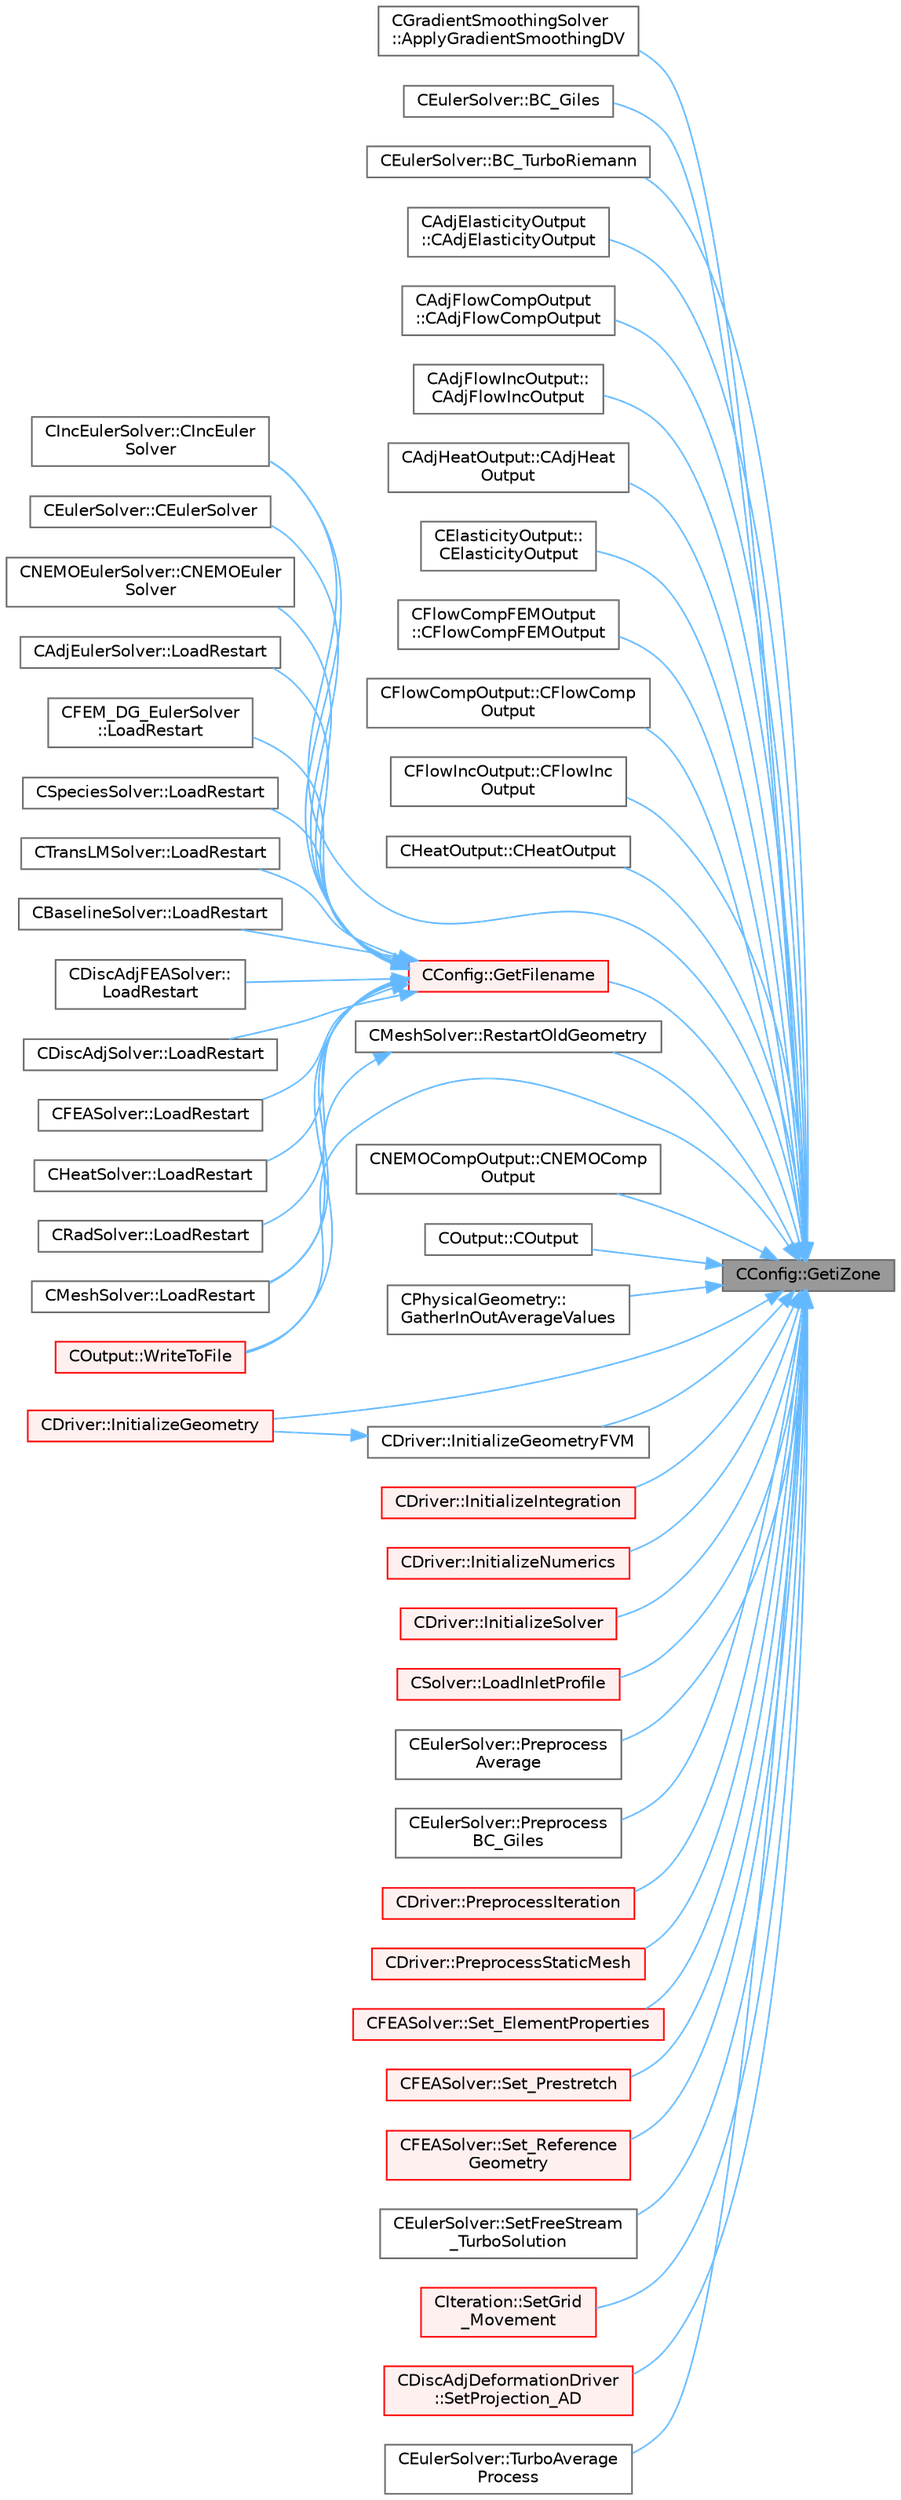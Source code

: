 digraph "CConfig::GetiZone"
{
 // LATEX_PDF_SIZE
  bgcolor="transparent";
  edge [fontname=Helvetica,fontsize=10,labelfontname=Helvetica,labelfontsize=10];
  node [fontname=Helvetica,fontsize=10,shape=box,height=0.2,width=0.4];
  rankdir="RL";
  Node1 [id="Node000001",label="CConfig::GetiZone",height=0.2,width=0.4,color="gray40", fillcolor="grey60", style="filled", fontcolor="black",tooltip="Provides the number of varaibles."];
  Node1 -> Node2 [id="edge1_Node000001_Node000002",dir="back",color="steelblue1",style="solid",tooltip=" "];
  Node2 [id="Node000002",label="CGradientSmoothingSolver\l::ApplyGradientSmoothingDV",height=0.2,width=0.4,color="grey40", fillcolor="white", style="filled",URL="$classCGradientSmoothingSolver.html#a443fb04934697664cd7defae114e6ef4",tooltip="All steps required for smoothing the whole system on DV level in an iterative way."];
  Node1 -> Node3 [id="edge2_Node000001_Node000003",dir="back",color="steelblue1",style="solid",tooltip=" "];
  Node3 [id="Node000003",label="CEulerSolver::BC_Giles",height=0.2,width=0.4,color="grey40", fillcolor="white", style="filled",URL="$classCEulerSolver.html#a40fad0a57e8dcba8a8f4d4fa8eab02f0",tooltip="Impose the boundary condition using characteristic recostruction."];
  Node1 -> Node4 [id="edge3_Node000001_Node000004",dir="back",color="steelblue1",style="solid",tooltip=" "];
  Node4 [id="Node000004",label="CEulerSolver::BC_TurboRiemann",height=0.2,width=0.4,color="grey40", fillcolor="white", style="filled",URL="$classCEulerSolver.html#a8e036f2dff1d945d814c93a74159a3cc",tooltip="Impose the boundary condition using characteristic recostruction."];
  Node1 -> Node5 [id="edge4_Node000001_Node000005",dir="back",color="steelblue1",style="solid",tooltip=" "];
  Node5 [id="Node000005",label="CAdjElasticityOutput\l::CAdjElasticityOutput",height=0.2,width=0.4,color="grey40", fillcolor="white", style="filled",URL="$classCAdjElasticityOutput.html#a3ea1b19eab6ce0037111ab27b6af6ca9",tooltip="Constructor of the class."];
  Node1 -> Node6 [id="edge5_Node000001_Node000006",dir="back",color="steelblue1",style="solid",tooltip=" "];
  Node6 [id="Node000006",label="CAdjFlowCompOutput\l::CAdjFlowCompOutput",height=0.2,width=0.4,color="grey40", fillcolor="white", style="filled",URL="$classCAdjFlowCompOutput.html#af5e46c78b25669a357b1b65c0a0d3edc",tooltip="Constructor of the class."];
  Node1 -> Node7 [id="edge6_Node000001_Node000007",dir="back",color="steelblue1",style="solid",tooltip=" "];
  Node7 [id="Node000007",label="CAdjFlowIncOutput::\lCAdjFlowIncOutput",height=0.2,width=0.4,color="grey40", fillcolor="white", style="filled",URL="$classCAdjFlowIncOutput.html#a115a0683a133a9f88344ee4255488385",tooltip="Constructor of the class."];
  Node1 -> Node8 [id="edge7_Node000001_Node000008",dir="back",color="steelblue1",style="solid",tooltip=" "];
  Node8 [id="Node000008",label="CAdjHeatOutput::CAdjHeat\lOutput",height=0.2,width=0.4,color="grey40", fillcolor="white", style="filled",URL="$classCAdjHeatOutput.html#abaaeac0d5c71cf641858d8dce48a40de",tooltip="Constructor of the class."];
  Node1 -> Node9 [id="edge8_Node000001_Node000009",dir="back",color="steelblue1",style="solid",tooltip=" "];
  Node9 [id="Node000009",label="CElasticityOutput::\lCElasticityOutput",height=0.2,width=0.4,color="grey40", fillcolor="white", style="filled",URL="$classCElasticityOutput.html#a58429bbda704388e3663f3787f2c66e6",tooltip="Constructor of the class."];
  Node1 -> Node10 [id="edge9_Node000001_Node000010",dir="back",color="steelblue1",style="solid",tooltip=" "];
  Node10 [id="Node000010",label="CFlowCompFEMOutput\l::CFlowCompFEMOutput",height=0.2,width=0.4,color="grey40", fillcolor="white", style="filled",URL="$classCFlowCompFEMOutput.html#a15892a5521b50ec593b55fddb1dfb9ae",tooltip="Constructor of the class."];
  Node1 -> Node11 [id="edge10_Node000001_Node000011",dir="back",color="steelblue1",style="solid",tooltip=" "];
  Node11 [id="Node000011",label="CFlowCompOutput::CFlowComp\lOutput",height=0.2,width=0.4,color="grey40", fillcolor="white", style="filled",URL="$classCFlowCompOutput.html#a6dcf56587ca17eb1fde020d9798b3cd3",tooltip="Constructor of the class."];
  Node1 -> Node12 [id="edge11_Node000001_Node000012",dir="back",color="steelblue1",style="solid",tooltip=" "];
  Node12 [id="Node000012",label="CFlowIncOutput::CFlowInc\lOutput",height=0.2,width=0.4,color="grey40", fillcolor="white", style="filled",URL="$classCFlowIncOutput.html#a6887162e4142b214c7be9bfe40a0d94b",tooltip="Constructor of the class."];
  Node1 -> Node13 [id="edge12_Node000001_Node000013",dir="back",color="steelblue1",style="solid",tooltip=" "];
  Node13 [id="Node000013",label="CHeatOutput::CHeatOutput",height=0.2,width=0.4,color="grey40", fillcolor="white", style="filled",URL="$classCHeatOutput.html#a765accb8479e84e246e53494de404e93",tooltip="Constructor of the class."];
  Node1 -> Node14 [id="edge13_Node000001_Node000014",dir="back",color="steelblue1",style="solid",tooltip=" "];
  Node14 [id="Node000014",label="CIncEulerSolver::CIncEuler\lSolver",height=0.2,width=0.4,color="grey40", fillcolor="white", style="filled",URL="$classCIncEulerSolver.html#a2a0c72c1d1d79e45c69da03e01f6281a",tooltip="Constructor of the class."];
  Node1 -> Node15 [id="edge14_Node000001_Node000015",dir="back",color="steelblue1",style="solid",tooltip=" "];
  Node15 [id="Node000015",label="CNEMOCompOutput::CNEMOComp\lOutput",height=0.2,width=0.4,color="grey40", fillcolor="white", style="filled",URL="$classCNEMOCompOutput.html#aaba29cfe76ac412a31d6109cfce1181e",tooltip="Constructor of the class."];
  Node1 -> Node16 [id="edge15_Node000001_Node000016",dir="back",color="steelblue1",style="solid",tooltip=" "];
  Node16 [id="Node000016",label="COutput::COutput",height=0.2,width=0.4,color="grey40", fillcolor="white", style="filled",URL="$classCOutput.html#aaa7c40fcaab595257d7809cd4bec617b",tooltip="Constructor of the class."];
  Node1 -> Node17 [id="edge16_Node000001_Node000017",dir="back",color="steelblue1",style="solid",tooltip=" "];
  Node17 [id="Node000017",label="CPhysicalGeometry::\lGatherInOutAverageValues",height=0.2,width=0.4,color="grey40", fillcolor="white", style="filled",URL="$classCPhysicalGeometry.html#af64e3443a9381960d56065bd61802ab3",tooltip="Set turbo boundary vertex."];
  Node1 -> Node18 [id="edge17_Node000001_Node000018",dir="back",color="steelblue1",style="solid",tooltip=" "];
  Node18 [id="Node000018",label="CConfig::GetFilename",height=0.2,width=0.4,color="red", fillcolor="#FFF0F0", style="filled",URL="$classCConfig.html#af7c4169d5b73657a9a3ea94b54931f91",tooltip="Add any numbers necessary to the filename (iteration number, zone ID ...)"];
  Node18 -> Node19 [id="edge18_Node000018_Node000019",dir="back",color="steelblue1",style="solid",tooltip=" "];
  Node19 [id="Node000019",label="CEulerSolver::CEulerSolver",height=0.2,width=0.4,color="grey40", fillcolor="white", style="filled",URL="$classCEulerSolver.html#acb987947b2e76a9900605cb5fee72460",tooltip="Main constructor of this class."];
  Node18 -> Node14 [id="edge19_Node000018_Node000014",dir="back",color="steelblue1",style="solid",tooltip=" "];
  Node18 -> Node20 [id="edge20_Node000018_Node000020",dir="back",color="steelblue1",style="solid",tooltip=" "];
  Node20 [id="Node000020",label="CNEMOEulerSolver::CNEMOEuler\lSolver",height=0.2,width=0.4,color="grey40", fillcolor="white", style="filled",URL="$classCNEMOEulerSolver.html#a192d56e184ee19ad0b0dd3282b74f1e6",tooltip="Contructor of the class."];
  Node18 -> Node21 [id="edge21_Node000018_Node000021",dir="back",color="steelblue1",style="solid",tooltip=" "];
  Node21 [id="Node000021",label="CAdjEulerSolver::LoadRestart",height=0.2,width=0.4,color="grey40", fillcolor="white", style="filled",URL="$classCAdjEulerSolver.html#a4bc9fada01b433e9194d4c0d67adbbbd",tooltip="Load a solution from a restart file."];
  Node18 -> Node22 [id="edge22_Node000018_Node000022",dir="back",color="steelblue1",style="solid",tooltip=" "];
  Node22 [id="Node000022",label="CFEM_DG_EulerSolver\l::LoadRestart",height=0.2,width=0.4,color="grey40", fillcolor="white", style="filled",URL="$classCFEM__DG__EulerSolver.html#ab1a14528918d93d2f96c827a9f8bcd57",tooltip="Load a solution from a restart file."];
  Node18 -> Node23 [id="edge23_Node000018_Node000023",dir="back",color="steelblue1",style="solid",tooltip=" "];
  Node23 [id="Node000023",label="CSpeciesSolver::LoadRestart",height=0.2,width=0.4,color="grey40", fillcolor="white", style="filled",URL="$classCSpeciesSolver.html#a40ecea72824a266fcda6347d08a4fcea",tooltip="Load a solution from a restart file."];
  Node18 -> Node24 [id="edge24_Node000018_Node000024",dir="back",color="steelblue1",style="solid",tooltip=" "];
  Node24 [id="Node000024",label="CTransLMSolver::LoadRestart",height=0.2,width=0.4,color="grey40", fillcolor="white", style="filled",URL="$classCTransLMSolver.html#ab6989abf9b51cfb0b243b1bf98b48a16",tooltip="Load a solution from a restart file."];
  Node18 -> Node25 [id="edge25_Node000018_Node000025",dir="back",color="steelblue1",style="solid",tooltip=" "];
  Node25 [id="Node000025",label="CBaselineSolver::LoadRestart",height=0.2,width=0.4,color="grey40", fillcolor="white", style="filled",URL="$classCBaselineSolver.html#aa5fad3af8c5b48950679d5c5a3a91ec4",tooltip="Load a solution from a restart file."];
  Node18 -> Node26 [id="edge26_Node000018_Node000026",dir="back",color="steelblue1",style="solid",tooltip=" "];
  Node26 [id="Node000026",label="CDiscAdjFEASolver::\lLoadRestart",height=0.2,width=0.4,color="grey40", fillcolor="white", style="filled",URL="$classCDiscAdjFEASolver.html#a30cbfd6dac6c80898c5624a96ab55b8c",tooltip="Load a solution from a restart file."];
  Node18 -> Node27 [id="edge27_Node000018_Node000027",dir="back",color="steelblue1",style="solid",tooltip=" "];
  Node27 [id="Node000027",label="CDiscAdjSolver::LoadRestart",height=0.2,width=0.4,color="grey40", fillcolor="white", style="filled",URL="$classCDiscAdjSolver.html#adc04ad9d81d8669d0accabe899bdb39d",tooltip="Load a solution from a restart file."];
  Node18 -> Node28 [id="edge28_Node000018_Node000028",dir="back",color="steelblue1",style="solid",tooltip=" "];
  Node28 [id="Node000028",label="CFEASolver::LoadRestart",height=0.2,width=0.4,color="grey40", fillcolor="white", style="filled",URL="$classCFEASolver.html#ac693299e88dfc4daaf1b2f410ec8351d",tooltip="Load a solution from a restart file."];
  Node18 -> Node29 [id="edge29_Node000018_Node000029",dir="back",color="steelblue1",style="solid",tooltip=" "];
  Node29 [id="Node000029",label="CHeatSolver::LoadRestart",height=0.2,width=0.4,color="grey40", fillcolor="white", style="filled",URL="$classCHeatSolver.html#a0cc2cf63a1cd34b15be77cf3233beaae",tooltip="Load a solution from a restart file."];
  Node18 -> Node30 [id="edge30_Node000018_Node000030",dir="back",color="steelblue1",style="solid",tooltip=" "];
  Node30 [id="Node000030",label="CMeshSolver::LoadRestart",height=0.2,width=0.4,color="grey40", fillcolor="white", style="filled",URL="$classCMeshSolver.html#a7049d436ca386344acd2424eceb39ef4",tooltip="Load a solution from a restart file."];
  Node18 -> Node31 [id="edge31_Node000018_Node000031",dir="back",color="steelblue1",style="solid",tooltip=" "];
  Node31 [id="Node000031",label="CRadSolver::LoadRestart",height=0.2,width=0.4,color="grey40", fillcolor="white", style="filled",URL="$classCRadSolver.html#a9f64999fe5bfcb69fb4349d00d6d8ef5",tooltip="Load a solution from a restart file."];
  Node18 -> Node46 [id="edge32_Node000018_Node000046",dir="back",color="steelblue1",style="solid",tooltip=" "];
  Node46 [id="Node000046",label="COutput::WriteToFile",height=0.2,width=0.4,color="red", fillcolor="#FFF0F0", style="filled",URL="$classCOutput.html#a153a24cacc90f827f1e8751815764a4c",tooltip="Allocates the appropriate file writer based on the chosen format and writes sorted data to file."];
  Node1 -> Node69 [id="edge33_Node000001_Node000069",dir="back",color="steelblue1",style="solid",tooltip=" "];
  Node69 [id="Node000069",label="CDriver::InitializeGeometry",height=0.2,width=0.4,color="red", fillcolor="#FFF0F0", style="filled",URL="$classCDriver.html#a13e45636e813ccc36b5e4a42adb18d96",tooltip="Construction of the edge-based data structure and the multi-grid structure."];
  Node1 -> Node71 [id="edge34_Node000001_Node000071",dir="back",color="steelblue1",style="solid",tooltip=" "];
  Node71 [id="Node000071",label="CDriver::InitializeGeometryFVM",height=0.2,width=0.4,color="grey40", fillcolor="white", style="filled",URL="$classCDriver.html#aedc08d3b6ea02eeed60695e5c4d52336",tooltip="InitializeGeometryFVM."];
  Node71 -> Node69 [id="edge35_Node000071_Node000069",dir="back",color="steelblue1",style="solid",tooltip=" "];
  Node1 -> Node72 [id="edge36_Node000001_Node000072",dir="back",color="steelblue1",style="solid",tooltip=" "];
  Node72 [id="Node000072",label="CDriver::InitializeIntegration",height=0.2,width=0.4,color="red", fillcolor="#FFF0F0", style="filled",URL="$classCDriver.html#a46c2f76e7f4f8ce2bc3b132dd3a558b6",tooltip="Definition and allocation of all integration classes."];
  Node1 -> Node73 [id="edge37_Node000001_Node000073",dir="back",color="steelblue1",style="solid",tooltip=" "];
  Node73 [id="Node000073",label="CDriver::InitializeNumerics",height=0.2,width=0.4,color="red", fillcolor="#FFF0F0", style="filled",URL="$classCDriver.html#a5294ec170c889821b57d4ec7b8dc2c3c",tooltip="Definition and allocation of all solver classes."];
  Node1 -> Node74 [id="edge38_Node000001_Node000074",dir="back",color="steelblue1",style="solid",tooltip=" "];
  Node74 [id="Node000074",label="CDriver::InitializeSolver",height=0.2,width=0.4,color="red", fillcolor="#FFF0F0", style="filled",URL="$classCDriver.html#ae57e1a2eb7e8f19259176afdab83e840",tooltip="Definition and allocation of all solution classes."];
  Node1 -> Node75 [id="edge39_Node000001_Node000075",dir="back",color="steelblue1",style="solid",tooltip=" "];
  Node75 [id="Node000075",label="CSolver::LoadInletProfile",height=0.2,width=0.4,color="red", fillcolor="#FFF0F0", style="filled",URL="$classCSolver.html#aa6d85b1177b7acacfbf083e8c58da55c",tooltip="Load a inlet profile data from file into a particular solver."];
  Node1 -> Node77 [id="edge40_Node000001_Node000077",dir="back",color="steelblue1",style="solid",tooltip=" "];
  Node77 [id="Node000077",label="CEulerSolver::Preprocess\lAverage",height=0.2,width=0.4,color="grey40", fillcolor="white", style="filled",URL="$classCEulerSolver.html#a220a1c92ae192cc3962acf187cc0628c",tooltip="It computes average quantities along the span for turbomachinery analysis."];
  Node1 -> Node78 [id="edge41_Node000001_Node000078",dir="back",color="steelblue1",style="solid",tooltip=" "];
  Node78 [id="Node000078",label="CEulerSolver::Preprocess\lBC_Giles",height=0.2,width=0.4,color="grey40", fillcolor="white", style="filled",URL="$classCEulerSolver.html#a4effd63e51aef9426ea0e327c104bb30",tooltip="It computes Fourier transformation for the needed quantities along the pitch for each span in turboma..."];
  Node1 -> Node79 [id="edge42_Node000001_Node000079",dir="back",color="steelblue1",style="solid",tooltip=" "];
  Node79 [id="Node000079",label="CDriver::PreprocessIteration",height=0.2,width=0.4,color="red", fillcolor="#FFF0F0", style="filled",URL="$classCDriver.html#ad909743b8df4f1c5fc239943d4ab98b3",tooltip="Definition of the physics iteration class or within a single zone."];
  Node1 -> Node80 [id="edge43_Node000001_Node000080",dir="back",color="steelblue1",style="solid",tooltip=" "];
  Node80 [id="Node000080",label="CDriver::PreprocessStaticMesh",height=0.2,width=0.4,color="red", fillcolor="#FFF0F0", style="filled",URL="$classCDriver.html#a4c727907817617b9a84674ca94ad5b90",tooltip="Initiate value for static mesh movement such as the gridVel for the ROTATING frame."];
  Node1 -> Node81 [id="edge44_Node000001_Node000081",dir="back",color="steelblue1",style="solid",tooltip=" "];
  Node81 [id="Node000081",label="CMeshSolver::RestartOldGeometry",height=0.2,width=0.4,color="grey40", fillcolor="white", style="filled",URL="$classCMeshSolver.html#accd7241ab78f3ccd19e918ccda4fb6e3",tooltip="Load the geometries at the previous time states n and nM1."];
  Node81 -> Node30 [id="edge45_Node000081_Node000030",dir="back",color="steelblue1",style="solid",tooltip=" "];
  Node1 -> Node82 [id="edge46_Node000001_Node000082",dir="back",color="steelblue1",style="solid",tooltip=" "];
  Node82 [id="Node000082",label="CFEASolver::Set_ElementProperties",height=0.2,width=0.4,color="red", fillcolor="#FFF0F0", style="filled",URL="$classCFEASolver.html#a30646a552a50f0361d80ba99149eeff1",tooltip="Set container of element properties."];
  Node1 -> Node84 [id="edge47_Node000001_Node000084",dir="back",color="steelblue1",style="solid",tooltip=" "];
  Node84 [id="Node000084",label="CFEASolver::Set_Prestretch",height=0.2,width=0.4,color="red", fillcolor="#FFF0F0", style="filled",URL="$classCFEASolver.html#a97415c38a336c1bb03a74a61be0c3568",tooltip="Set a reference geometry for prestretched conditions."];
  Node1 -> Node85 [id="edge48_Node000001_Node000085",dir="back",color="steelblue1",style="solid",tooltip=" "];
  Node85 [id="Node000085",label="CFEASolver::Set_Reference\lGeometry",height=0.2,width=0.4,color="red", fillcolor="#FFF0F0", style="filled",URL="$classCFEASolver.html#ae7d8e55f2ec6a53af24eec6d096e9953",tooltip="Set a reference geometry for ."];
  Node1 -> Node86 [id="edge49_Node000001_Node000086",dir="back",color="steelblue1",style="solid",tooltip=" "];
  Node86 [id="Node000086",label="CEulerSolver::SetFreeStream\l_TurboSolution",height=0.2,width=0.4,color="grey40", fillcolor="white", style="filled",URL="$classCEulerSolver.html#aba587fb4b29f6925b9a669b0f31d449f",tooltip="Set the solution using the Freestream values."];
  Node1 -> Node87 [id="edge50_Node000001_Node000087",dir="back",color="steelblue1",style="solid",tooltip=" "];
  Node87 [id="Node000087",label="CIteration::SetGrid\l_Movement",height=0.2,width=0.4,color="red", fillcolor="#FFF0F0", style="filled",URL="$classCIteration.html#a7b36785762f6b0c214569b185b858b6c",tooltip="Updates the positions and grid velocities for dynamic meshes between physical time steps."];
  Node1 -> Node104 [id="edge51_Node000001_Node000104",dir="back",color="steelblue1",style="solid",tooltip=" "];
  Node104 [id="Node000104",label="CDiscAdjDeformationDriver\l::SetProjection_AD",height=0.2,width=0.4,color="red", fillcolor="#FFF0F0", style="filled",URL="$classCDiscAdjDeformationDriver.html#a6cb4f362b649e12ef2afad764de6d70a",tooltip="Projection of the surface sensitivity using algorithmic differentiation (AD)."];
  Node1 -> Node105 [id="edge52_Node000001_Node000105",dir="back",color="steelblue1",style="solid",tooltip=" "];
  Node105 [id="Node000105",label="CEulerSolver::TurboAverage\lProcess",height=0.2,width=0.4,color="grey40", fillcolor="white", style="filled",URL="$classCEulerSolver.html#afe2f428da073b80f64c41422971f9748",tooltip="It computes average quantities along the span for turbomachinery analysis."];
  Node1 -> Node46 [id="edge53_Node000001_Node000046",dir="back",color="steelblue1",style="solid",tooltip=" "];
}
